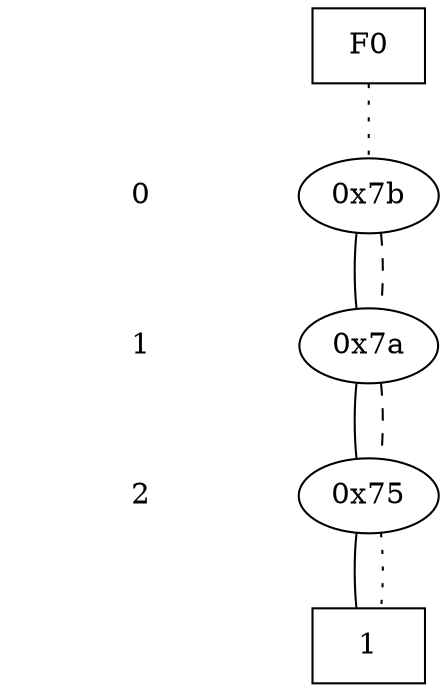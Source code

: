digraph "DD" {
size = "7.5,10"
center = true;
edge [dir = none];
{ node [shape = plaintext];
  edge [style = invis];
  "CONST NODES" [style = invis];
" 0 " -> " 1 " -> " 2 " -> "CONST NODES"; 
}
{ rank = same; node [shape = box]; edge [style = invis];
"F0"; }
{ rank = same; " 0 ";
"0x7b";
}
{ rank = same; " 1 ";
"0x7a";
}
{ rank = same; " 2 ";
"0x75";
}
{ rank = same; "CONST NODES";
{ node [shape = box]; "0x6f";
}
}
"F0" -> "0x7b" [style = dotted];
"0x7b" -> "0x7a";
"0x7b" -> "0x7a" [style = dashed];
"0x7a" -> "0x75";
"0x7a" -> "0x75" [style = dashed];
"0x75" -> "0x6f";
"0x75" -> "0x6f" [style = dotted];
"0x6f" [label = "1"];
}
